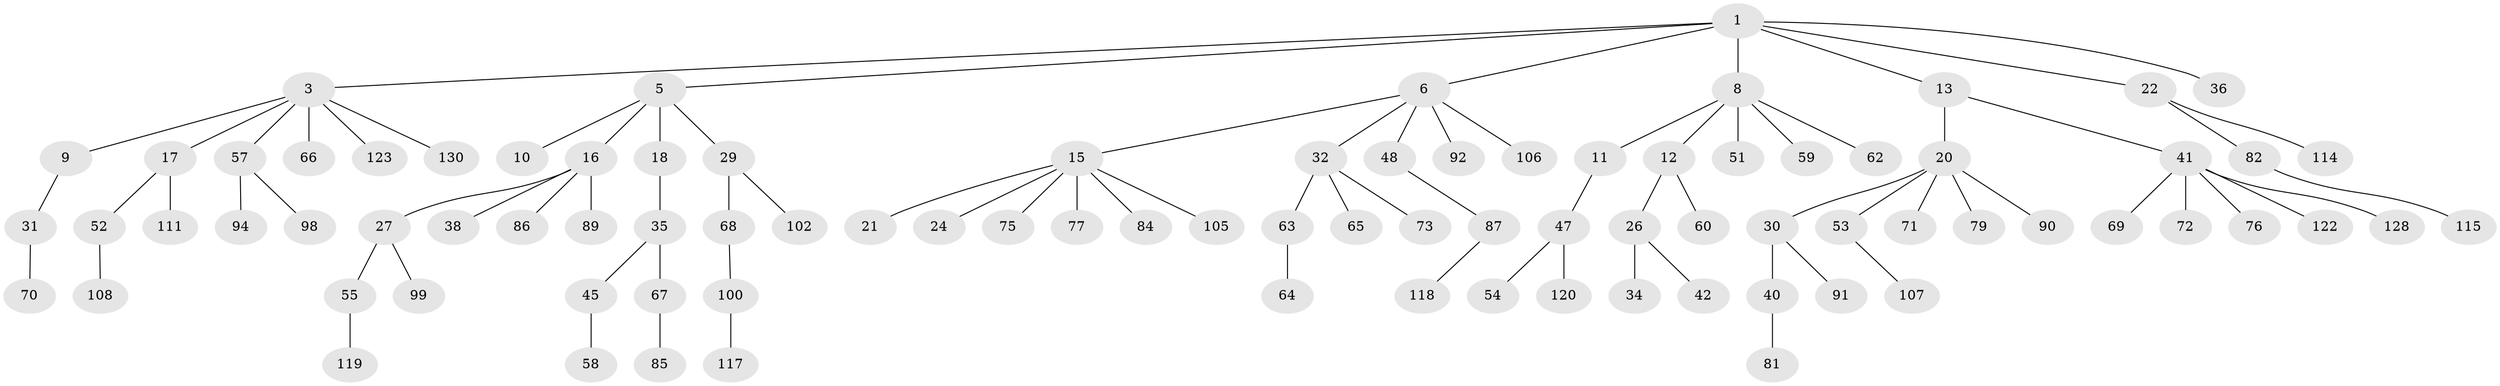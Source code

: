 // original degree distribution, {3: 0.19230769230769232, 6: 0.015384615384615385, 4: 0.05384615384615385, 5: 0.038461538461538464, 7: 0.007692307692307693, 2: 0.16153846153846155, 1: 0.5307692307692308}
// Generated by graph-tools (version 1.1) at 2025/11/02/27/25 16:11:28]
// undirected, 89 vertices, 88 edges
graph export_dot {
graph [start="1"]
  node [color=gray90,style=filled];
  1 [super="+2"];
  3 [super="+4"];
  5 [super="+14"];
  6 [super="+7"];
  8 [super="+44"];
  9 [super="+33"];
  10 [super="+23"];
  11 [super="+124"];
  12 [super="+46"];
  13;
  15 [super="+19"];
  16 [super="+25"];
  17;
  18 [super="+43"];
  20 [super="+28"];
  21 [super="+61"];
  22 [super="+56"];
  24;
  26 [super="+39"];
  27 [super="+37"];
  29 [super="+49"];
  30 [super="+110"];
  31 [super="+97"];
  32 [super="+88"];
  34;
  35;
  36;
  38;
  40 [super="+109"];
  41 [super="+74"];
  42 [super="+83"];
  45 [super="+50"];
  47 [super="+101"];
  48;
  51;
  52 [super="+95"];
  53 [super="+116"];
  54 [super="+112"];
  55 [super="+113"];
  57 [super="+80"];
  58 [super="+93"];
  59 [super="+103"];
  60 [super="+127"];
  62;
  63 [super="+96"];
  64;
  65 [super="+78"];
  66;
  67;
  68;
  69;
  70;
  71;
  72;
  73;
  75;
  76;
  77;
  79;
  81;
  82 [super="+104"];
  84 [super="+121"];
  85;
  86;
  87;
  89;
  90;
  91;
  92 [super="+126"];
  94;
  98;
  99;
  100 [super="+129"];
  102;
  105;
  106;
  107 [super="+125"];
  108;
  111;
  114;
  115;
  117;
  118;
  119;
  120;
  122;
  123;
  128;
  130;
  1 -- 3;
  1 -- 22;
  1 -- 36;
  1 -- 5;
  1 -- 6;
  1 -- 8;
  1 -- 13;
  3 -- 123;
  3 -- 17;
  3 -- 66;
  3 -- 130;
  3 -- 9;
  3 -- 57;
  5 -- 10;
  5 -- 18;
  5 -- 16;
  5 -- 29;
  6 -- 15;
  6 -- 48;
  6 -- 106;
  6 -- 32;
  6 -- 92;
  8 -- 11;
  8 -- 12;
  8 -- 51;
  8 -- 59;
  8 -- 62;
  9 -- 31;
  11 -- 47;
  12 -- 26;
  12 -- 60;
  13 -- 20;
  13 -- 41;
  15 -- 21;
  15 -- 75;
  15 -- 77;
  15 -- 24;
  15 -- 105;
  15 -- 84;
  16 -- 38;
  16 -- 89;
  16 -- 27;
  16 -- 86;
  17 -- 52;
  17 -- 111;
  18 -- 35;
  20 -- 53;
  20 -- 71;
  20 -- 90;
  20 -- 30;
  20 -- 79;
  22 -- 82;
  22 -- 114;
  26 -- 34;
  26 -- 42;
  27 -- 55;
  27 -- 99;
  29 -- 102;
  29 -- 68;
  30 -- 40;
  30 -- 91;
  31 -- 70;
  32 -- 63;
  32 -- 65;
  32 -- 73;
  35 -- 45;
  35 -- 67;
  40 -- 81;
  41 -- 69;
  41 -- 72;
  41 -- 76;
  41 -- 128;
  41 -- 122;
  45 -- 58;
  47 -- 54;
  47 -- 120;
  48 -- 87;
  52 -- 108;
  53 -- 107;
  55 -- 119;
  57 -- 98;
  57 -- 94;
  63 -- 64;
  67 -- 85;
  68 -- 100;
  82 -- 115;
  87 -- 118;
  100 -- 117;
}
